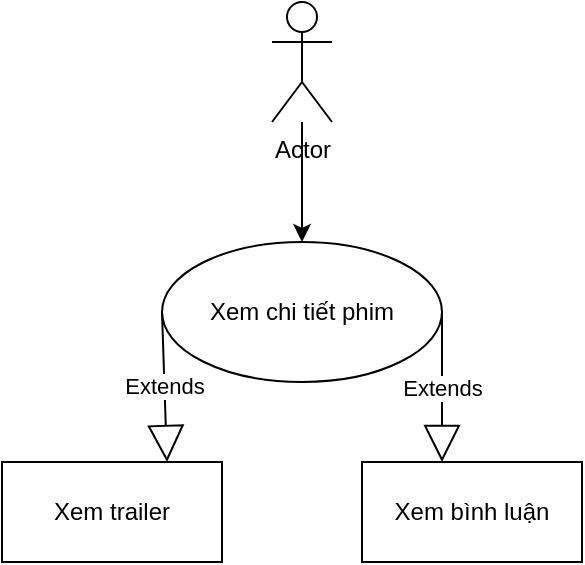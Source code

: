<mxfile version="28.2.7">
  <diagram name="Page-1" id="0TEKbB5VJegybQpXMnEQ">
    <mxGraphModel dx="1018" dy="613" grid="1" gridSize="10" guides="1" tooltips="1" connect="1" arrows="1" fold="1" page="1" pageScale="1" pageWidth="850" pageHeight="1100" math="0" shadow="0">
      <root>
        <mxCell id="0" />
        <mxCell id="1" parent="0" />
        <mxCell id="xD3SuOGyy335sVKMDIJ0-3" value="Actor" style="shape=umlActor;verticalLabelPosition=bottom;verticalAlign=top;html=1;" vertex="1" parent="1">
          <mxGeometry x="405" y="160" width="30" height="60" as="geometry" />
        </mxCell>
        <mxCell id="xD3SuOGyy335sVKMDIJ0-6" value="Xem chi tiết phim" style="ellipse;whiteSpace=wrap;html=1;" vertex="1" parent="1">
          <mxGeometry x="350" y="280" width="140" height="70" as="geometry" />
        </mxCell>
        <mxCell id="xD3SuOGyy335sVKMDIJ0-7" value="Xem trailer" style="html=1;whiteSpace=wrap;" vertex="1" parent="1">
          <mxGeometry x="270" y="390" width="110" height="50" as="geometry" />
        </mxCell>
        <mxCell id="xD3SuOGyy335sVKMDIJ0-8" value="Xem bình luận" style="html=1;whiteSpace=wrap;" vertex="1" parent="1">
          <mxGeometry x="450" y="390" width="110" height="50" as="geometry" />
        </mxCell>
        <mxCell id="xD3SuOGyy335sVKMDIJ0-9" value="Extends" style="endArrow=block;endSize=16;endFill=0;html=1;rounded=0;exitX=0;exitY=0.5;exitDx=0;exitDy=0;entryX=0.75;entryY=0;entryDx=0;entryDy=0;" edge="1" parent="1" source="xD3SuOGyy335sVKMDIJ0-6" target="xD3SuOGyy335sVKMDIJ0-7">
          <mxGeometry width="160" relative="1" as="geometry">
            <mxPoint x="320" y="320" as="sourcePoint" />
            <mxPoint x="320" y="390" as="targetPoint" />
            <Array as="points" />
          </mxGeometry>
        </mxCell>
        <mxCell id="xD3SuOGyy335sVKMDIJ0-12" value="Extends" style="endArrow=block;endSize=16;endFill=0;html=1;rounded=0;entryX=0.75;entryY=0;entryDx=0;entryDy=0;exitX=1;exitY=0.5;exitDx=0;exitDy=0;" edge="1" parent="1" source="xD3SuOGyy335sVKMDIJ0-6">
          <mxGeometry width="160" relative="1" as="geometry">
            <mxPoint x="490" y="330" as="sourcePoint" />
            <mxPoint x="490" y="390" as="targetPoint" />
            <Array as="points" />
          </mxGeometry>
        </mxCell>
        <mxCell id="xD3SuOGyy335sVKMDIJ0-14" value="" style="endArrow=classic;html=1;rounded=0;entryX=0.5;entryY=0;entryDx=0;entryDy=0;" edge="1" parent="1" source="xD3SuOGyy335sVKMDIJ0-3" target="xD3SuOGyy335sVKMDIJ0-6">
          <mxGeometry width="50" height="50" relative="1" as="geometry">
            <mxPoint x="400" y="380" as="sourcePoint" />
            <mxPoint x="450" y="330" as="targetPoint" />
          </mxGeometry>
        </mxCell>
      </root>
    </mxGraphModel>
  </diagram>
</mxfile>
